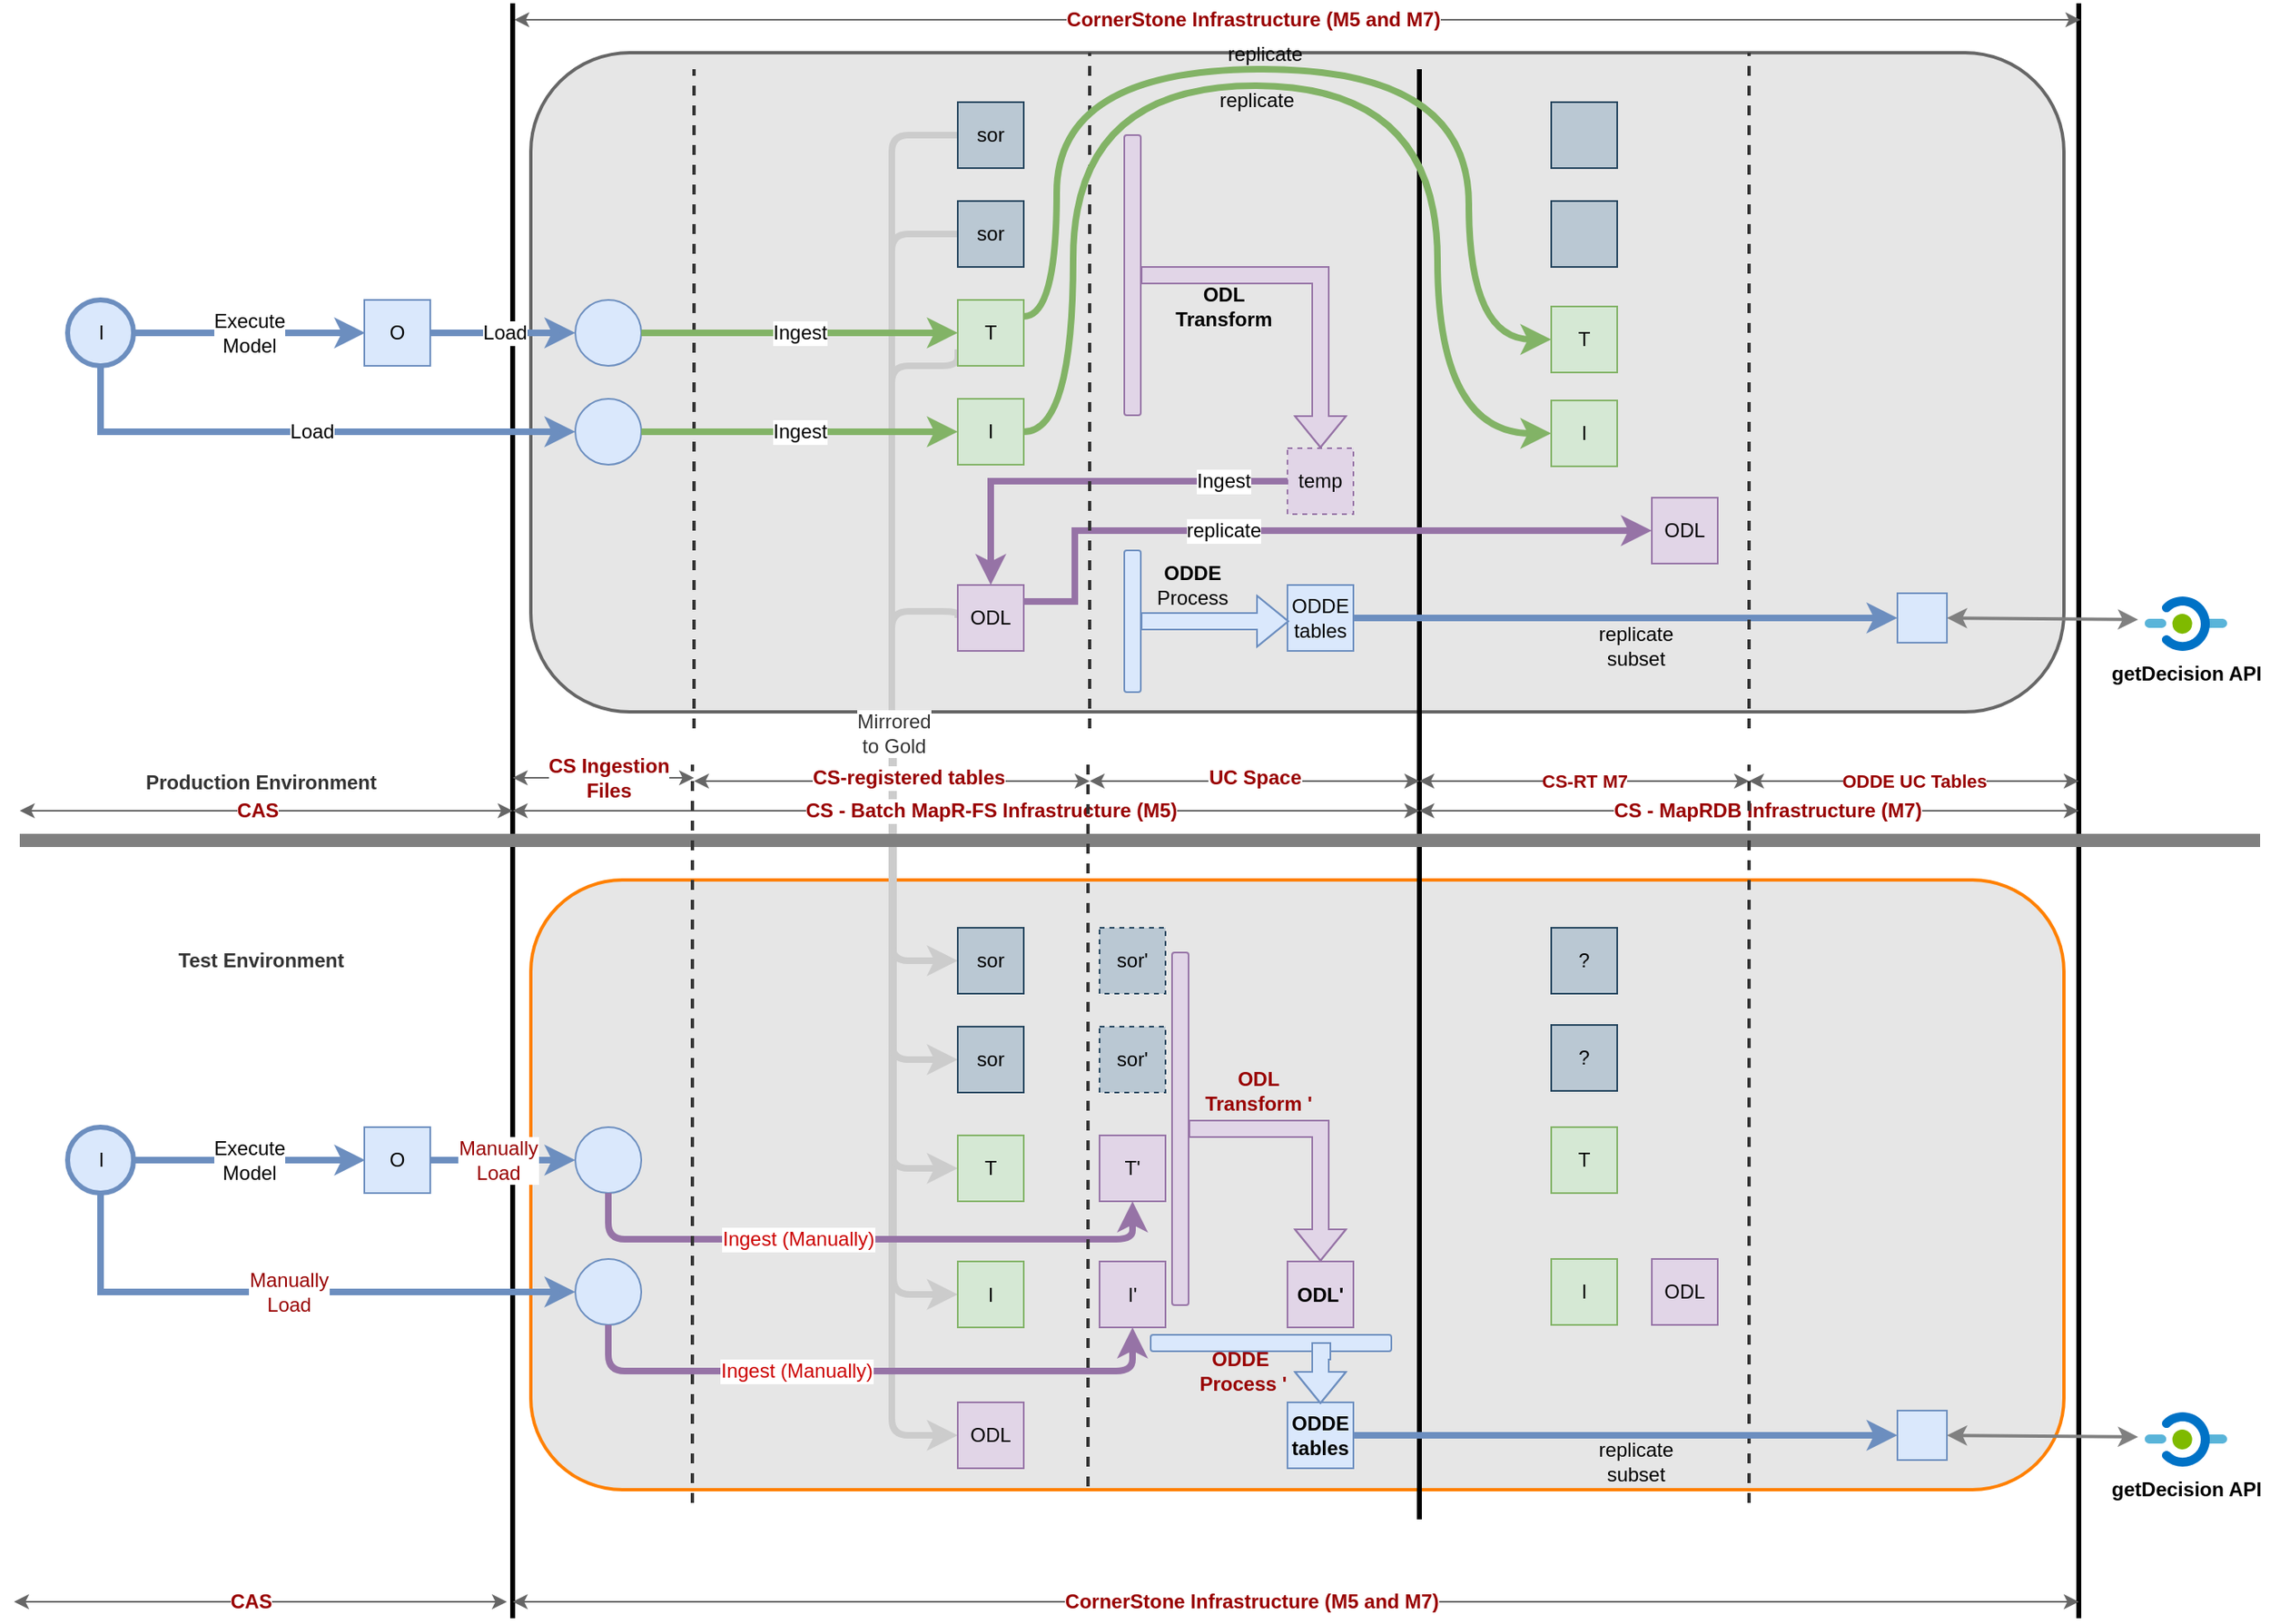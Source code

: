 <mxfile version="11.1.4" type="github"><diagram id="GnErqqCIOYH3qwhbl7jE" name="Page-1"><mxGraphModel dx="2996" dy="1037" grid="1" gridSize="10" guides="1" tooltips="1" connect="1" arrows="1" fold="1" page="1" pageScale="1" pageWidth="850" pageHeight="1100" math="0" shadow="0"><root><mxCell id="0"/><mxCell id="1" parent="0"/><mxCell id="z-_e-fj1xCO9qGCg15mX-2" value="" style="rounded=1;whiteSpace=wrap;html=1;strokeColor=#FF8000;fillColor=#E6E6E6;strokeWidth=2;" parent="1" vertex="1"><mxGeometry x="-370" y="552" width="930" height="370" as="geometry"/></mxCell><mxCell id="rby3mD03zE0lVNyEkPqc-22" value="" style="endArrow=classic;html=1;strokeColor=#CCCCCC;strokeWidth=4;fillColor=#B3B3B3;fontColor=#CC0000;exitX=0;exitY=0.75;exitDx=0;exitDy=0;entryX=0;entryY=0.5;entryDx=0;entryDy=0;edgeStyle=orthogonalEdgeStyle;" edge="1" parent="1" source="rby3mD03zE0lVNyEkPqc-1" target="rby3mD03zE0lVNyEkPqc-21"><mxGeometry width="50" height="50" relative="1" as="geometry"><mxPoint x="-101" y="389" as="sourcePoint"/><mxPoint x="-101" y="890" as="targetPoint"/><Array as="points"><mxPoint x="-150" y="290"/><mxPoint x="-150" y="804"/></Array></mxGeometry></mxCell><mxCell id="z-_e-fj1xCO9qGCg15mX-1" value="" style="rounded=1;whiteSpace=wrap;html=1;strokeColor=#666666;fillColor=#E6E6E6;strokeWidth=2;" parent="1" vertex="1"><mxGeometry x="-370" y="50" width="930" height="400" as="geometry"/></mxCell><mxCell id="EEnHrmOjwKLCJKoic4bD-129" value="" style="endArrow=classic;html=1;strokeColor=#CCCCCC;strokeWidth=4;fillColor=#B3B3B3;fontColor=#CC0000;exitX=0;exitY=0.5;exitDx=0;exitDy=0;entryX=0;entryY=0.5;entryDx=0;entryDy=0;edgeStyle=orthogonalEdgeStyle;" parent="1" source="EEnHrmOjwKLCJKoic4bD-14" target="EEnHrmOjwKLCJKoic4bD-103" edge="1"><mxGeometry width="50" height="50" relative="1" as="geometry"><mxPoint x="-101" y="264" as="sourcePoint"/><mxPoint x="-101" y="714" as="targetPoint"/><Array as="points"><mxPoint x="-111" y="389"/><mxPoint x="-151" y="389"/><mxPoint x="-151" y="889"/></Array></mxGeometry></mxCell><mxCell id="EEnHrmOjwKLCJKoic4bD-128" value="" style="endArrow=classic;html=1;strokeColor=#CCCCCC;strokeWidth=4;fillColor=#B3B3B3;fontColor=#CC0000;exitX=0;exitY=0.75;exitDx=0;exitDy=0;entryX=0;entryY=0.5;entryDx=0;entryDy=0;edgeStyle=orthogonalEdgeStyle;" parent="1" source="EEnHrmOjwKLCJKoic4bD-12" target="EEnHrmOjwKLCJKoic4bD-122" edge="1"><mxGeometry width="50" height="50" relative="1" as="geometry"><mxPoint x="-101" y="180" as="sourcePoint"/><mxPoint x="-101" y="640" as="targetPoint"/><Array as="points"><mxPoint x="-111" y="240"/><mxPoint x="-151" y="240"/><mxPoint x="-151" y="727"/></Array></mxGeometry></mxCell><mxCell id="EEnHrmOjwKLCJKoic4bD-125" value="" style="endArrow=classic;html=1;strokeColor=#CCCCCC;strokeWidth=4;fillColor=#B3B3B3;fontColor=#CC0000;exitX=0;exitY=0.5;exitDx=0;exitDy=0;entryX=0;entryY=0.5;entryDx=0;entryDy=0;edgeStyle=orthogonalEdgeStyle;" parent="1" source="EEnHrmOjwKLCJKoic4bD-47" target="EEnHrmOjwKLCJKoic4bD-115" edge="1"><mxGeometry width="50" height="50" relative="1" as="geometry"><mxPoint x="-221" y="390" as="sourcePoint"/><mxPoint x="-171" y="340" as="targetPoint"/><Array as="points"><mxPoint x="-151" y="160"/><mxPoint x="-151" y="661"/></Array></mxGeometry></mxCell><mxCell id="EEnHrmOjwKLCJKoic4bD-126" value="" style="endArrow=classic;html=1;strokeColor=#CCCCCC;strokeWidth=4;fillColor=#B3B3B3;fontColor=#CC0000;exitX=0;exitY=0.5;exitDx=0;exitDy=0;entryX=0;entryY=0.5;entryDx=0;entryDy=0;edgeStyle=orthogonalEdgeStyle;" parent="1" source="EEnHrmOjwKLCJKoic4bD-52" target="EEnHrmOjwKLCJKoic4bD-116" edge="1"><mxGeometry width="50" height="50" relative="1" as="geometry"><mxPoint x="-101" y="180" as="sourcePoint"/><mxPoint x="-101" y="640" as="targetPoint"/><Array as="points"><mxPoint x="-151" y="100"/><mxPoint x="-151" y="601"/></Array></mxGeometry></mxCell><mxCell id="EEnHrmOjwKLCJKoic4bD-130" value="&lt;span style=&quot;font-weight: normal&quot;&gt;Mirrored &lt;br&gt;to Gold&lt;/span&gt;" style="text;html=1;resizable=0;points=[];align=center;verticalAlign=middle;labelBackgroundColor=#ffffff;fontColor=#333333;fontStyle=1" parent="EEnHrmOjwKLCJKoic4bD-126" vertex="1" connectable="0"><mxGeometry x="0.356" y="2" relative="1" as="geometry"><mxPoint x="-1" y="9" as="offset"/></mxGeometry></mxCell><mxCell id="EEnHrmOjwKLCJKoic4bD-2" value="" style="endArrow=none;html=1;strokeWidth=3;" parent="1" edge="1"><mxGeometry width="50" height="50" relative="1" as="geometry"><mxPoint x="169" y="940" as="sourcePoint"/><mxPoint x="169" y="60" as="targetPoint"/></mxGeometry></mxCell><mxCell id="EEnHrmOjwKLCJKoic4bD-3" value="" style="endArrow=none;html=1;strokeWidth=3;" parent="1" edge="1"><mxGeometry width="50" height="50" relative="1" as="geometry"><mxPoint x="569" y="1000" as="sourcePoint"/><mxPoint x="569" y="20" as="targetPoint"/></mxGeometry></mxCell><mxCell id="EEnHrmOjwKLCJKoic4bD-5" value="" style="endArrow=none;html=1;strokeWidth=3;" parent="1" edge="1"><mxGeometry width="50" height="50" relative="1" as="geometry"><mxPoint x="-381" y="1000" as="sourcePoint"/><mxPoint x="-381" y="20" as="targetPoint"/></mxGeometry></mxCell><mxCell id="EEnHrmOjwKLCJKoic4bD-33" value="" style="edgeStyle=orthogonalEdgeStyle;curved=1;rounded=0;orthogonalLoop=1;jettySize=auto;html=1;strokeColor=#9673a6;strokeWidth=1;shape=flexArrow;exitX=1;exitY=0.5;exitDx=0;exitDy=0;fillColor=#e1d5e7;" parent="1" source="EEnHrmOjwKLCJKoic4bD-70" target="EEnHrmOjwKLCJKoic4bD-13" edge="1"><mxGeometry relative="1" as="geometry"><mxPoint x="-1" y="170" as="sourcePoint"/><mxPoint x="9" y="228" as="targetPoint"/></mxGeometry></mxCell><mxCell id="EEnHrmOjwKLCJKoic4bD-46" value="&lt;b&gt;ODL &lt;br&gt;Transform&lt;/b&gt;" style="text;html=1;resizable=0;points=[];align=center;verticalAlign=middle;labelBackgroundColor=none;" parent="EEnHrmOjwKLCJKoic4bD-33" vertex="1" connectable="0"><mxGeometry x="-0.3" y="-2" relative="1" as="geometry"><mxPoint x="-25" y="17" as="offset"/></mxGeometry></mxCell><mxCell id="EEnHrmOjwKLCJKoic4bD-12" value="T" style="whiteSpace=wrap;html=1;aspect=fixed;strokeColor=#82b366;fillColor=#d5e8d4;verticalAlign=middle;" parent="1" vertex="1"><mxGeometry x="-111" y="200" width="40" height="40" as="geometry"/></mxCell><mxCell id="EEnHrmOjwKLCJKoic4bD-36" value="" style="edgeStyle=orthogonalEdgeStyle;rounded=0;orthogonalLoop=1;jettySize=auto;html=1;strokeColor=#9673a6;strokeWidth=4;fillColor=#e1d5e7;" parent="1" source="EEnHrmOjwKLCJKoic4bD-13" target="EEnHrmOjwKLCJKoic4bD-14" edge="1"><mxGeometry relative="1" as="geometry"><mxPoint x="-31" y="308" as="targetPoint"/></mxGeometry></mxCell><mxCell id="EEnHrmOjwKLCJKoic4bD-48" value="Ingest" style="text;html=1;resizable=0;points=[];align=center;verticalAlign=middle;labelBackgroundColor=#ffffff;" parent="EEnHrmOjwKLCJKoic4bD-36" vertex="1" connectable="0"><mxGeometry x="-0.392" y="13" relative="1" as="geometry"><mxPoint x="35" y="-13" as="offset"/></mxGeometry></mxCell><mxCell id="EEnHrmOjwKLCJKoic4bD-13" value="temp" style="whiteSpace=wrap;html=1;aspect=fixed;strokeColor=#9673a6;fillColor=#e1d5e7;dashed=1;" parent="1" vertex="1"><mxGeometry x="89" y="290" width="40" height="40" as="geometry"/></mxCell><mxCell id="EEnHrmOjwKLCJKoic4bD-40" value="" style="rounded=0;orthogonalLoop=1;jettySize=auto;html=1;strokeColor=#6c8ebf;strokeWidth=4;edgeStyle=orthogonalEdgeStyle;exitX=1;exitY=0.5;exitDx=0;exitDy=0;fillColor=#dae8fc;" parent="1" source="rby3mD03zE0lVNyEkPqc-29" target="EEnHrmOjwKLCJKoic4bD-39" edge="1"><mxGeometry relative="1" as="geometry"/></mxCell><mxCell id="EEnHrmOjwKLCJKoic4bD-44" value="replicate &lt;br&gt;subset" style="text;html=1;resizable=0;points=[];align=center;verticalAlign=middle;labelBackgroundColor=none;" parent="EEnHrmOjwKLCJKoic4bD-40" vertex="1" connectable="0"><mxGeometry x="-0.3" y="-1" relative="1" as="geometry"><mxPoint x="55" y="16" as="offset"/></mxGeometry></mxCell><mxCell id="rby3mD03zE0lVNyEkPqc-36" value="" style="edgeStyle=orthogonalEdgeStyle;rounded=0;orthogonalLoop=1;jettySize=auto;html=1;strokeWidth=4;strokeColor=#9673a6;exitX=1;exitY=0.25;exitDx=0;exitDy=0;entryX=0;entryY=0.5;entryDx=0;entryDy=0;fillColor=#e1d5e7;" edge="1" parent="1" source="EEnHrmOjwKLCJKoic4bD-14" target="rby3mD03zE0lVNyEkPqc-32"><mxGeometry relative="1" as="geometry"><mxPoint x="249" y="340" as="targetPoint"/><Array as="points"><mxPoint x="-40" y="383"/><mxPoint x="-40" y="340"/></Array></mxGeometry></mxCell><mxCell id="rby3mD03zE0lVNyEkPqc-49" value="replicate" style="text;html=1;resizable=0;points=[];align=center;verticalAlign=middle;labelBackgroundColor=#ffffff;" vertex="1" connectable="0" parent="rby3mD03zE0lVNyEkPqc-36"><mxGeometry x="0.099" relative="1" as="geometry"><mxPoint x="-69" as="offset"/></mxGeometry></mxCell><mxCell id="EEnHrmOjwKLCJKoic4bD-14" value="ODL" style="whiteSpace=wrap;html=1;aspect=fixed;fillColor=#e1d5e7;strokeColor=#9673a6;" parent="1" vertex="1"><mxGeometry x="-111" y="373" width="40" height="40" as="geometry"/></mxCell><mxCell id="EEnHrmOjwKLCJKoic4bD-93" value="" style="rounded=0;orthogonalLoop=1;jettySize=auto;html=1;strokeColor=#808080;strokeWidth=2;fontColor=#CC0000;entryX=-0.075;entryY=0.379;entryDx=0;entryDy=0;entryPerimeter=0;startArrow=classic;startFill=1;" parent="1" edge="1"><mxGeometry relative="1" as="geometry"><mxPoint x="489" y="393" as="sourcePoint"/><mxPoint x="605" y="394" as="targetPoint"/></mxGeometry></mxCell><mxCell id="EEnHrmOjwKLCJKoic4bD-39" value="" style="whiteSpace=wrap;html=1;aspect=fixed;fillColor=#dae8fc;strokeColor=#6c8ebf;" parent="1" vertex="1"><mxGeometry x="459" y="378" width="30" height="30" as="geometry"/></mxCell><mxCell id="EEnHrmOjwKLCJKoic4bD-27" value="" style="rounded=0;orthogonalLoop=1;jettySize=auto;html=1;entryX=0;entryY=0.5;entryDx=0;entryDy=0;exitX=1;exitY=0.5;exitDx=0;exitDy=0;strokeColor=#6c8ebf;strokeWidth=4;verticalAlign=middle;fillColor=#dae8fc;" parent="1" source="EEnHrmOjwKLCJKoic4bD-15" edge="1"><mxGeometry relative="1" as="geometry"><mxPoint x="-470.5" y="220" as="targetPoint"/></mxGeometry></mxCell><mxCell id="EEnHrmOjwKLCJKoic4bD-51" value="Execute&lt;br&gt;Model" style="text;html=1;resizable=0;points=[];align=center;verticalAlign=middle;labelBackgroundColor=#ffffff;" parent="EEnHrmOjwKLCJKoic4bD-27" vertex="1" connectable="0"><mxGeometry x="-0.003" relative="1" as="geometry"><mxPoint y="0.002" as="offset"/></mxGeometry></mxCell><mxCell id="EEnHrmOjwKLCJKoic4bD-15" value="I" style="shape=ellipse;fillColor=#dae8fc;strokeColor=#6c8ebf;html=1;verticalAlign=middle;strokeWidth=3;" parent="1" vertex="1"><mxGeometry x="-651" y="200" width="40" height="40" as="geometry"/></mxCell><mxCell id="EEnHrmOjwKLCJKoic4bD-16" value="" style="shape=ellipse;fillColor=#dae8fc;strokeColor=#6c8ebf;html=1;verticalAlign=middle;" parent="1" vertex="1"><mxGeometry x="-343" y="200" width="40" height="40" as="geometry"/></mxCell><mxCell id="EEnHrmOjwKLCJKoic4bD-23" value="" style="endArrow=none;html=1;strokeWidth=8;strokeColor=#808080;fontStyle=1" parent="1" edge="1"><mxGeometry width="50" height="50" relative="1" as="geometry"><mxPoint x="679" y="528" as="sourcePoint"/><mxPoint x="-680" y="528" as="targetPoint"/></mxGeometry></mxCell><mxCell id="EEnHrmOjwKLCJKoic4bD-30" value="" style="rounded=0;orthogonalLoop=1;jettySize=auto;html=1;entryX=0;entryY=0.5;entryDx=0;entryDy=0;exitX=1;exitY=0.5;exitDx=0;exitDy=0;strokeColor=#6c8ebf;strokeWidth=4;verticalAlign=middle;fillColor=#dae8fc;" parent="1" target="EEnHrmOjwKLCJKoic4bD-16" edge="1"><mxGeometry relative="1" as="geometry"><mxPoint x="-430.5" y="220" as="sourcePoint"/><mxPoint x="-401" y="204" as="targetPoint"/></mxGeometry></mxCell><mxCell id="EEnHrmOjwKLCJKoic4bD-50" value="Load" style="text;html=1;resizable=0;points=[];align=center;verticalAlign=middle;labelBackgroundColor=#ffffff;fillColor=#0000CC;" parent="EEnHrmOjwKLCJKoic4bD-30" vertex="1" connectable="0"><mxGeometry x="0.029" y="-1" relative="1" as="geometry"><mxPoint x="-1" y="-1" as="offset"/></mxGeometry></mxCell><mxCell id="EEnHrmOjwKLCJKoic4bD-47" value="sor" style="whiteSpace=wrap;html=1;aspect=fixed;strokeColor=#23445d;fillColor=#bac8d3;" parent="1" vertex="1"><mxGeometry x="-111" y="140" width="40" height="40" as="geometry"/></mxCell><mxCell id="EEnHrmOjwKLCJKoic4bD-52" value="sor" style="whiteSpace=wrap;html=1;aspect=fixed;strokeColor=#23445d;fillColor=#bac8d3;" parent="1" vertex="1"><mxGeometry x="-111" y="80" width="40" height="40" as="geometry"/></mxCell><mxCell id="EEnHrmOjwKLCJKoic4bD-55" value="" style="endArrow=none;dashed=1;html=1;strokeColor=#333333;strokeWidth=2;" parent="1" edge="1"><mxGeometry width="50" height="50" relative="1" as="geometry"><mxPoint x="-31" y="460" as="sourcePoint"/><mxPoint x="-31" y="50" as="targetPoint"/></mxGeometry></mxCell><mxCell id="EEnHrmOjwKLCJKoic4bD-56" value="" style="endArrow=none;dashed=1;html=1;strokeColor=#333333;strokeWidth=2;" parent="1" edge="1"><mxGeometry width="50" height="50" relative="1" as="geometry"><mxPoint x="369" y="460" as="sourcePoint"/><mxPoint x="369" y="50" as="targetPoint"/></mxGeometry></mxCell><mxCell id="EEnHrmOjwKLCJKoic4bD-57" value="" style="endArrow=none;dashed=1;html=1;strokeColor=#333333;strokeWidth=2;" parent="1" edge="1"><mxGeometry width="50" height="50" relative="1" as="geometry"><mxPoint x="-271" y="460" as="sourcePoint"/><mxPoint x="-271" y="60" as="targetPoint"/><Array as="points"/></mxGeometry></mxCell><mxCell id="EEnHrmOjwKLCJKoic4bD-58" value="" style="endArrow=classic;startArrow=classic;html=1;strokeColor=#666666;strokeWidth=1;fontColor=#990000;fontStyle=1;fillColor=#f5f5f5;" parent="1" edge="1"><mxGeometry width="50" height="50" relative="1" as="geometry"><mxPoint x="-680" y="510" as="sourcePoint"/><mxPoint x="-381" y="510" as="targetPoint"/></mxGeometry></mxCell><mxCell id="EEnHrmOjwKLCJKoic4bD-59" value="&lt;font&gt;CAS&lt;/font&gt;" style="text;html=1;resizable=0;points=[];align=center;verticalAlign=middle;labelBackgroundColor=#ffffff;fontColor=#990000;fontStyle=1" parent="EEnHrmOjwKLCJKoic4bD-58" vertex="1" connectable="0"><mxGeometry x="-0.208" y="1" relative="1" as="geometry"><mxPoint x="25" y="1" as="offset"/></mxGeometry></mxCell><mxCell id="EEnHrmOjwKLCJKoic4bD-61" value="" style="endArrow=classic;startArrow=classic;html=1;strokeColor=#666666;strokeWidth=1;fontColor=#990000;fontStyle=1;fillColor=#f5f5f5;" parent="1" edge="1"><mxGeometry width="50" height="50" relative="1" as="geometry"><mxPoint x="-381" y="510" as="sourcePoint"/><mxPoint x="169" y="510" as="targetPoint"/></mxGeometry></mxCell><mxCell id="EEnHrmOjwKLCJKoic4bD-62" value="&lt;font&gt;CS - Batch MapR-FS Infrastructure (M5)&lt;/font&gt;" style="text;html=1;resizable=0;points=[];align=center;verticalAlign=middle;labelBackgroundColor=#ffffff;fontColor=#990000;fontStyle=1" parent="EEnHrmOjwKLCJKoic4bD-61" vertex="1" connectable="0"><mxGeometry x="-0.208" y="1" relative="1" as="geometry"><mxPoint x="72" y="1" as="offset"/></mxGeometry></mxCell><mxCell id="EEnHrmOjwKLCJKoic4bD-67" value="" style="endArrow=classic;startArrow=classic;html=1;strokeColor=#666666;strokeWidth=1;fontColor=#990000;fontStyle=1;fillColor=#f5f5f5;" parent="1" edge="1"><mxGeometry width="50" height="50" relative="1" as="geometry"><mxPoint x="169" y="510" as="sourcePoint"/><mxPoint x="569" y="510" as="targetPoint"/></mxGeometry></mxCell><mxCell id="EEnHrmOjwKLCJKoic4bD-68" value="&lt;font&gt;CS - MapRDB Infrastructure (M7)&lt;/font&gt;" style="text;html=1;resizable=0;points=[];align=center;verticalAlign=middle;labelBackgroundColor=#ffffff;fontColor=#990000;fontStyle=1" parent="EEnHrmOjwKLCJKoic4bD-67" vertex="1" connectable="0"><mxGeometry x="-0.208" y="1" relative="1" as="geometry"><mxPoint x="52" y="1" as="offset"/></mxGeometry></mxCell><mxCell id="EEnHrmOjwKLCJKoic4bD-73" value="" style="endArrow=classic;startArrow=classic;html=1;strokeColor=#666666;strokeWidth=1;fontColor=#990000;fontStyle=1;fillColor=#f5f5f5;" parent="1" edge="1"><mxGeometry width="50" height="50" relative="1" as="geometry"><mxPoint x="-271" y="492" as="sourcePoint"/><mxPoint x="-31" y="492" as="targetPoint"/></mxGeometry></mxCell><mxCell id="EEnHrmOjwKLCJKoic4bD-74" value="CS-registered tables" style="text;html=1;resizable=0;points=[];align=center;verticalAlign=middle;labelBackgroundColor=#ffffff;fontColor=#990000;fontStyle=1" parent="EEnHrmOjwKLCJKoic4bD-73" vertex="1" connectable="0"><mxGeometry x="-0.208" y="1" relative="1" as="geometry"><mxPoint x="35" y="-1" as="offset"/></mxGeometry></mxCell><mxCell id="EEnHrmOjwKLCJKoic4bD-75" value="" style="endArrow=classic;startArrow=classic;html=1;strokeColor=#666666;strokeWidth=1;fontColor=#990000;fontStyle=1;fillColor=#f5f5f5;" parent="1" edge="1"><mxGeometry width="50" height="50" relative="1" as="geometry"><mxPoint x="-31" y="492" as="sourcePoint"/><mxPoint x="169" y="492" as="targetPoint"/></mxGeometry></mxCell><mxCell id="EEnHrmOjwKLCJKoic4bD-76" value="UC Space" style="text;html=1;resizable=0;points=[];align=center;verticalAlign=middle;labelBackgroundColor=#ffffff;fontColor=#990000;fontStyle=1" parent="EEnHrmOjwKLCJKoic4bD-75" vertex="1" connectable="0"><mxGeometry x="-0.208" y="1" relative="1" as="geometry"><mxPoint x="21" y="-1" as="offset"/></mxGeometry></mxCell><mxCell id="EEnHrmOjwKLCJKoic4bD-77" value="CS-RT M7" style="endArrow=classic;startArrow=classic;html=1;strokeColor=#666666;strokeWidth=1;fontColor=#990000;fontStyle=1;fillColor=#f5f5f5;" parent="1" edge="1"><mxGeometry width="50" height="50" relative="1" as="geometry"><mxPoint x="169" y="492" as="sourcePoint"/><mxPoint x="369" y="492" as="targetPoint"/></mxGeometry></mxCell><mxCell id="EEnHrmOjwKLCJKoic4bD-79" value="" style="whiteSpace=wrap;html=1;aspect=fixed;strokeColor=#23445d;fillColor=#bac8d3;" parent="1" vertex="1"><mxGeometry x="249" y="80" width="40" height="40" as="geometry"/></mxCell><mxCell id="EEnHrmOjwKLCJKoic4bD-81" value="T" style="whiteSpace=wrap;html=1;aspect=fixed;strokeColor=#82b366;fillColor=#d5e8d4;" parent="1" vertex="1"><mxGeometry x="249" y="204" width="40" height="40" as="geometry"/></mxCell><mxCell id="EEnHrmOjwKLCJKoic4bD-82" value="" style="edgeStyle=orthogonalEdgeStyle;curved=1;rounded=0;orthogonalLoop=1;jettySize=auto;html=1;strokeColor=#82b366;strokeWidth=4;entryX=0;entryY=0.5;entryDx=0;entryDy=0;exitX=1;exitY=0.25;exitDx=0;exitDy=0;fillColor=#d5e8d4;" parent="1" source="EEnHrmOjwKLCJKoic4bD-12" target="EEnHrmOjwKLCJKoic4bD-81" edge="1"><mxGeometry relative="1" as="geometry"><mxPoint x="-81" y="218" as="sourcePoint"/><mxPoint x="259" y="367" as="targetPoint"/><Array as="points"><mxPoint x="-51" y="210"/><mxPoint x="-51" y="60"/><mxPoint x="199" y="60"/><mxPoint x="199" y="224"/></Array></mxGeometry></mxCell><mxCell id="EEnHrmOjwKLCJKoic4bD-83" value="replicate" style="text;html=1;resizable=0;points=[];align=center;verticalAlign=middle;labelBackgroundColor=none;" parent="EEnHrmOjwKLCJKoic4bD-82" vertex="1" connectable="0"><mxGeometry x="0.011" y="3" relative="1" as="geometry"><mxPoint x="-25" y="-6" as="offset"/></mxGeometry></mxCell><mxCell id="EEnHrmOjwKLCJKoic4bD-84" value="ODDE UC Tables" style="endArrow=classic;startArrow=classic;html=1;strokeColor=#666666;strokeWidth=1;fontColor=#990000;fontStyle=1;fillColor=#f5f5f5;" parent="1" edge="1"><mxGeometry width="50" height="50" relative="1" as="geometry"><mxPoint x="369" y="492" as="sourcePoint"/><mxPoint x="569" y="492" as="targetPoint"/></mxGeometry></mxCell><mxCell id="EEnHrmOjwKLCJKoic4bD-89" value="&lt;b&gt;getDecision API&lt;/b&gt;" style="aspect=fixed;html=1;perimeter=none;align=center;shadow=0;dashed=0;image;fontSize=12;image=img/lib/mscae/HybridConnectionEndpoint.svg;strokeColor=#CC0000;strokeWidth=1;fillColor=#808080;gradientColor=none;" parent="1" vertex="1"><mxGeometry x="609" y="380" width="50" height="33" as="geometry"/></mxCell><mxCell id="EEnHrmOjwKLCJKoic4bD-94" value="" style="rounded=1;whiteSpace=wrap;html=1;strokeColor=#9673a6;fillColor=#e1d5e7;strokeWidth=1;" parent="1" vertex="1"><mxGeometry x="19" y="596" width="10" height="214" as="geometry"/></mxCell><mxCell id="EEnHrmOjwKLCJKoic4bD-95" value="" style="edgeStyle=orthogonalEdgeStyle;curved=1;rounded=0;orthogonalLoop=1;jettySize=auto;html=1;strokeColor=#9673a6;strokeWidth=1;shape=flexArrow;exitX=1;exitY=0.5;exitDx=0;exitDy=0;fillColor=#e1d5e7;" parent="1" source="EEnHrmOjwKLCJKoic4bD-94" target="EEnHrmOjwKLCJKoic4bD-100" edge="1"><mxGeometry relative="1" as="geometry"><mxPoint x="-1" y="671" as="sourcePoint"/><mxPoint x="9" y="729" as="targetPoint"/><Array as="points"><mxPoint x="109" y="703"/></Array></mxGeometry></mxCell><mxCell id="EEnHrmOjwKLCJKoic4bD-96" value="&lt;b&gt;ODL &lt;br&gt;Transform '&lt;/b&gt;" style="text;html=1;resizable=0;points=[];align=center;verticalAlign=middle;labelBackgroundColor=none;fontColor=#990000;" parent="EEnHrmOjwKLCJKoic4bD-95" vertex="1" connectable="0"><mxGeometry x="-0.3" y="-2" relative="1" as="geometry"><mxPoint x="-14" y="-25" as="offset"/></mxGeometry></mxCell><mxCell id="EEnHrmOjwKLCJKoic4bD-97" value="T'" style="whiteSpace=wrap;html=1;aspect=fixed;strokeColor=#9673a6;fillColor=#e1d5e7;verticalAlign=middle;" parent="1" vertex="1"><mxGeometry x="-25" y="707" width="40" height="40" as="geometry"/></mxCell><mxCell id="EEnHrmOjwKLCJKoic4bD-100" value="&lt;b&gt;ODL'&lt;/b&gt;" style="whiteSpace=wrap;html=1;aspect=fixed;strokeColor=#9673a6;fillColor=#e1d5e7;" parent="1" vertex="1"><mxGeometry x="89" y="783.5" width="40" height="40" as="geometry"/></mxCell><mxCell id="EEnHrmOjwKLCJKoic4bD-103" value="ODL" style="whiteSpace=wrap;html=1;aspect=fixed;fillColor=#e1d5e7;strokeColor=#9673a6;" parent="1" vertex="1"><mxGeometry x="-111" y="869" width="40" height="40" as="geometry"/></mxCell><mxCell id="EEnHrmOjwKLCJKoic4bD-104" value="" style="rounded=0;orthogonalLoop=1;jettySize=auto;html=1;strokeColor=#808080;strokeWidth=2;fontColor=#CC0000;entryX=-0.075;entryY=0.379;entryDx=0;entryDy=0;entryPerimeter=0;startArrow=classic;startFill=1;" parent="1" edge="1"><mxGeometry relative="1" as="geometry"><mxPoint x="489" y="889" as="sourcePoint"/><mxPoint x="605" y="890" as="targetPoint"/></mxGeometry></mxCell><mxCell id="EEnHrmOjwKLCJKoic4bD-105" value="" style="whiteSpace=wrap;html=1;aspect=fixed;fillColor=#dae8fc;strokeColor=#6c8ebf;" parent="1" vertex="1"><mxGeometry x="459" y="874" width="30" height="30" as="geometry"/></mxCell><mxCell id="EEnHrmOjwKLCJKoic4bD-106" value="" style="rounded=0;orthogonalLoop=1;jettySize=auto;html=1;entryX=0;entryY=0.5;entryDx=0;entryDy=0;exitX=1;exitY=0.5;exitDx=0;exitDy=0;strokeColor=#6c8ebf;strokeWidth=4;verticalAlign=middle;fillColor=#dae8fc;" parent="1" source="EEnHrmOjwKLCJKoic4bD-108" edge="1"><mxGeometry relative="1" as="geometry"><mxPoint x="-470.5" y="722" as="targetPoint"/></mxGeometry></mxCell><mxCell id="EEnHrmOjwKLCJKoic4bD-107" value="Execute&lt;br&gt;Model" style="text;html=1;resizable=0;points=[];align=center;verticalAlign=middle;labelBackgroundColor=#ffffff;" parent="EEnHrmOjwKLCJKoic4bD-106" vertex="1" connectable="0"><mxGeometry x="-0.003" relative="1" as="geometry"><mxPoint y="0.002" as="offset"/></mxGeometry></mxCell><mxCell id="EEnHrmOjwKLCJKoic4bD-108" value="I" style="shape=ellipse;fillColor=#dae8fc;strokeColor=#6c8ebf;html=1;verticalAlign=middle;strokeWidth=3;" parent="1" vertex="1"><mxGeometry x="-651" y="702" width="40" height="40" as="geometry"/></mxCell><mxCell id="EEnHrmOjwKLCJKoic4bD-109" value="" style="shape=ellipse;fillColor=#dae8fc;strokeColor=#6c8ebf;html=1;verticalAlign=middle;" parent="1" vertex="1"><mxGeometry x="-343" y="702" width="40" height="40" as="geometry"/></mxCell><mxCell id="EEnHrmOjwKLCJKoic4bD-111" value="" style="rounded=0;orthogonalLoop=1;jettySize=auto;html=1;entryX=0;entryY=0.5;entryDx=0;entryDy=0;exitX=1;exitY=0.5;exitDx=0;exitDy=0;strokeColor=#6c8ebf;strokeWidth=4;verticalAlign=middle;fillColor=#dae8fc;" parent="1" target="EEnHrmOjwKLCJKoic4bD-109" edge="1"><mxGeometry relative="1" as="geometry"><mxPoint x="-430.5" y="722" as="sourcePoint"/><mxPoint x="-401" y="706" as="targetPoint"/></mxGeometry></mxCell><mxCell id="EEnHrmOjwKLCJKoic4bD-112" value="Manually&lt;br&gt;Load" style="text;html=1;resizable=0;points=[];align=center;verticalAlign=middle;labelBackgroundColor=#ffffff;fillColor=#0000CC;fontColor=#990000;" parent="EEnHrmOjwKLCJKoic4bD-111" vertex="1" connectable="0"><mxGeometry x="0.029" y="-1" relative="1" as="geometry"><mxPoint x="-4.5" y="-1" as="offset"/></mxGeometry></mxCell><mxCell id="EEnHrmOjwKLCJKoic4bD-115" value="sor" style="whiteSpace=wrap;html=1;aspect=fixed;strokeColor=#23445d;fillColor=#bac8d3;" parent="1" vertex="1"><mxGeometry x="-111" y="641" width="40" height="40" as="geometry"/></mxCell><mxCell id="EEnHrmOjwKLCJKoic4bD-116" value="sor" style="whiteSpace=wrap;html=1;aspect=fixed;strokeColor=#23445d;fillColor=#bac8d3;" parent="1" vertex="1"><mxGeometry x="-111" y="581" width="40" height="40" as="geometry"/></mxCell><mxCell id="EEnHrmOjwKLCJKoic4bD-117" value="?" style="whiteSpace=wrap;html=1;aspect=fixed;strokeColor=#23445d;fillColor=#bac8d3;" parent="1" vertex="1"><mxGeometry x="249" y="581" width="40" height="40" as="geometry"/></mxCell><mxCell id="EEnHrmOjwKLCJKoic4bD-121" value="&lt;b&gt;getDecision API&lt;/b&gt;" style="aspect=fixed;html=1;perimeter=none;align=center;shadow=0;dashed=0;image;fontSize=12;image=img/lib/mscae/HybridConnectionEndpoint.svg;strokeColor=#CC0000;strokeWidth=1;fillColor=#808080;gradientColor=none;" parent="1" vertex="1"><mxGeometry x="609" y="875" width="50" height="33" as="geometry"/></mxCell><mxCell id="EEnHrmOjwKLCJKoic4bD-122" value="T" style="whiteSpace=wrap;html=1;aspect=fixed;strokeColor=#82b366;fillColor=#d5e8d4;verticalAlign=middle;" parent="1" vertex="1"><mxGeometry x="-111" y="707" width="40" height="40" as="geometry"/></mxCell><mxCell id="EEnHrmOjwKLCJKoic4bD-123" value="" style="endArrow=classic;html=1;strokeColor=#9673a6;strokeWidth=4;fillColor=#e1d5e7;fontColor=#CC0000;exitX=0.5;exitY=1;exitDx=0;exitDy=0;entryX=0.5;entryY=1;entryDx=0;entryDy=0;edgeStyle=orthogonalEdgeStyle;" parent="1" source="EEnHrmOjwKLCJKoic4bD-109" target="EEnHrmOjwKLCJKoic4bD-97" edge="1"><mxGeometry width="50" height="50" relative="1" as="geometry"><mxPoint x="-241" y="831" as="sourcePoint"/><mxPoint x="-191" y="781" as="targetPoint"/><Array as="points"><mxPoint x="-323" y="770"/><mxPoint x="-5" y="770"/></Array></mxGeometry></mxCell><mxCell id="EEnHrmOjwKLCJKoic4bD-124" value="Ingest (Manually)" style="text;html=1;resizable=0;points=[];align=center;verticalAlign=middle;labelBackgroundColor=#ffffff;fontColor=#CC0000;" parent="EEnHrmOjwKLCJKoic4bD-123" vertex="1" connectable="0"><mxGeometry x="-0.176" y="1" relative="1" as="geometry"><mxPoint x="-9" y="1" as="offset"/></mxGeometry></mxCell><mxCell id="EEnHrmOjwKLCJKoic4bD-31" value="" style="rounded=0;orthogonalLoop=1;jettySize=auto;html=1;exitX=1;exitY=0.5;exitDx=0;exitDy=0;strokeColor=#82b366;strokeWidth=4;edgeStyle=orthogonalEdgeStyle;curved=1;verticalAlign=middle;fillColor=#d5e8d4;" parent="1" source="EEnHrmOjwKLCJKoic4bD-16" target="EEnHrmOjwKLCJKoic4bD-12" edge="1"><mxGeometry relative="1" as="geometry"><mxPoint x="-420" y="204" as="sourcePoint"/><mxPoint x="-240" y="204" as="targetPoint"/></mxGeometry></mxCell><mxCell id="EEnHrmOjwKLCJKoic4bD-49" value="Ingest" style="text;html=1;resizable=0;points=[];align=center;verticalAlign=middle;labelBackgroundColor=#ffffff;" parent="EEnHrmOjwKLCJKoic4bD-31" vertex="1" connectable="0"><mxGeometry x="-0.074" y="1" relative="1" as="geometry"><mxPoint x="7" y="1" as="offset"/></mxGeometry></mxCell><mxCell id="EEnHrmOjwKLCJKoic4bD-135" value="" style="shape=image;html=1;verticalAlign=top;verticalLabelPosition=bottom;labelBackgroundColor=#ffffff;imageAspect=0;aspect=fixed;image=https://cdn0.iconfinder.com/data/icons/IS_credit-cards-full_final/128/american_express_gold.png;strokeColor=#97D077;strokeWidth=1;fillColor=#CCFFCC;gradientColor=none;fontColor=#CC0000;" parent="1" vertex="1"><mxGeometry x="452" y="518.5" width="68" height="68" as="geometry"/></mxCell><mxCell id="EEnHrmOjwKLCJKoic4bD-136" value="" style="endArrow=none;dashed=1;html=1;strokeColor=#333333;strokeWidth=2;" parent="1" edge="1"><mxGeometry width="50" height="50" relative="1" as="geometry"><mxPoint x="369" y="930" as="sourcePoint"/><mxPoint x="369" y="482" as="targetPoint"/></mxGeometry></mxCell><mxCell id="EEnHrmOjwKLCJKoic4bD-138" value="" style="endArrow=none;dashed=1;html=1;strokeColor=#333333;strokeWidth=2;" parent="1" edge="1"><mxGeometry width="50" height="50" relative="1" as="geometry"><mxPoint x="-32" y="920" as="sourcePoint"/><mxPoint x="-32" y="482" as="targetPoint"/></mxGeometry></mxCell><mxCell id="EEnHrmOjwKLCJKoic4bD-140" value="" style="endArrow=classic;startArrow=classic;html=1;strokeColor=#666666;strokeWidth=1;fontColor=#990000;fontStyle=1;fillColor=#f5f5f5;" parent="1" edge="1"><mxGeometry width="50" height="50" relative="1" as="geometry"><mxPoint x="-381" y="490" as="sourcePoint"/><mxPoint x="-271" y="490" as="targetPoint"/></mxGeometry></mxCell><mxCell id="EEnHrmOjwKLCJKoic4bD-141" value="CS Ingestion&lt;br&gt;Files" style="text;html=1;resizable=0;points=[];align=center;verticalAlign=middle;labelBackgroundColor=#ffffff;fontColor=#990000;fillColor=#0000CC;fontStyle=1" parent="EEnHrmOjwKLCJKoic4bD-140" vertex="1" connectable="0"><mxGeometry x="-0.208" y="1" relative="1" as="geometry"><mxPoint x="14" y="1" as="offset"/></mxGeometry></mxCell><mxCell id="EEnHrmOjwKLCJKoic4bD-144" value="O" style="whiteSpace=wrap;html=1;aspect=fixed;strokeColor=#6c8ebf;fillColor=#dae8fc;verticalAlign=middle;" parent="1" vertex="1"><mxGeometry x="-471" y="200" width="40" height="40" as="geometry"/></mxCell><mxCell id="EEnHrmOjwKLCJKoic4bD-145" value="O" style="whiteSpace=wrap;html=1;aspect=fixed;strokeColor=#6c8ebf;fillColor=#dae8fc;verticalAlign=middle;" parent="1" vertex="1"><mxGeometry x="-471" y="702" width="40" height="40" as="geometry"/></mxCell><mxCell id="EEnHrmOjwKLCJKoic4bD-147" value="" style="endArrow=none;dashed=1;html=1;strokeColor=#333333;strokeWidth=2;" parent="1" edge="1"><mxGeometry width="50" height="50" relative="1" as="geometry"><mxPoint x="-272" y="930" as="sourcePoint"/><mxPoint x="-271.962" y="482" as="targetPoint"/><Array as="points"/></mxGeometry></mxCell><mxCell id="EEnHrmOjwKLCJKoic4bD-151" value="&lt;b&gt;Test Environment&lt;/b&gt;" style="shape=image;html=1;verticalAlign=top;verticalLabelPosition=bottom;labelBackgroundColor=#ffffff;imageAspect=0;aspect=fixed;image=https://cdn4.iconfinder.com/data/icons/modern-education-and-knowledge-power-1/512/490_tube_test_lab_medical-128.png;strokeColor=#00CC00;strokeWidth=3;fillColor=#CCCCCC;gradientColor=none;fontColor=#333333;" parent="1" vertex="1"><mxGeometry x="-556.5" y="541.5" width="45" height="45" as="geometry"/></mxCell><mxCell id="EEnHrmOjwKLCJKoic4bD-152" value="Production Environment" style="shape=image;html=1;verticalAlign=top;verticalLabelPosition=bottom;labelBackgroundColor=#ffffff;imageAspect=0;aspect=fixed;image=https://cdn4.iconfinder.com/data/icons/city-elements-colored-lineal-style/512/buildingfactoryproductionurban-128.png;strokeColor=#00CC00;strokeWidth=3;fillColor=#CCCCCC;gradientColor=none;fontColor=#333333;fontStyle=1" parent="1" vertex="1"><mxGeometry x="-553" y="441" width="38" height="38" as="geometry"/></mxCell><mxCell id="EEnHrmOjwKLCJKoic4bD-153" value="" style="shape=image;html=1;verticalAlign=top;verticalLabelPosition=bottom;labelBackgroundColor=#ffffff;imageAspect=0;aspect=fixed;image=https://cdn4.iconfinder.com/data/icons/modern-education-and-knowledge-power-1/512/490_tube_test_lab_medical-128.png;strokeColor=#00CC00;strokeWidth=3;fillColor=#CCCCCC;gradientColor=none;fontColor=#333333;fontStyle=1" parent="1" vertex="1"><mxGeometry x="609" y="536" width="45" height="45" as="geometry"/></mxCell><mxCell id="EEnHrmOjwKLCJKoic4bD-154" value="" style="shape=image;html=1;verticalAlign=top;verticalLabelPosition=bottom;labelBackgroundColor=#ffffff;imageAspect=0;aspect=fixed;image=https://cdn4.iconfinder.com/data/icons/city-elements-colored-lineal-style/512/buildingfactoryproductionurban-128.png;strokeColor=#00CC00;strokeWidth=3;fillColor=#CCCCCC;gradientColor=none;fontColor=#333333;fontStyle=1" parent="1" vertex="1"><mxGeometry x="612.5" y="479" width="38" height="38" as="geometry"/></mxCell><mxCell id="EEnHrmOjwKLCJKoic4bD-155" value="" style="endArrow=classic;startArrow=classic;html=1;strokeColor=#666666;strokeWidth=1;fontColor=#FF8000;fillColor=#f5f5f5;" parent="1" edge="1"><mxGeometry width="50" height="50" relative="1" as="geometry"><mxPoint x="-381" y="990" as="sourcePoint"/><mxPoint x="569" y="990" as="targetPoint"/></mxGeometry></mxCell><mxCell id="EEnHrmOjwKLCJKoic4bD-156" value="&lt;font&gt;&lt;b&gt;CornerStone Infrastructure (M5 and M7)&lt;/b&gt;&lt;/font&gt;" style="text;html=1;resizable=0;points=[];align=center;verticalAlign=middle;labelBackgroundColor=#ffffff;fontColor=#990000;" parent="EEnHrmOjwKLCJKoic4bD-155" vertex="1" connectable="0"><mxGeometry x="-0.208" y="1" relative="1" as="geometry"><mxPoint x="72" y="1" as="offset"/></mxGeometry></mxCell><mxCell id="EEnHrmOjwKLCJKoic4bD-134" value="" style="shape=image;html=1;verticalAlign=top;verticalLabelPosition=bottom;labelBackgroundColor=#ffffff;imageAspect=0;aspect=fixed;image=https://cdn0.iconfinder.com/data/icons/IS_credit-cards-full_final/128/american_express_platinum.png;strokeColor=#97D077;strokeWidth=1;fillColor=#CCFFCC;gradientColor=none;fontColor=#CC0000;fontStyle=1" parent="1" vertex="1"><mxGeometry x="454" y="20" width="64" height="64" as="geometry"/></mxCell><mxCell id="z-_e-fj1xCO9qGCg15mX-5" value="sor'" style="whiteSpace=wrap;html=1;aspect=fixed;strokeColor=#23445d;fillColor=#bac8d3;dashed=1;" parent="1" vertex="1"><mxGeometry x="-25" y="641" width="40" height="40" as="geometry"/></mxCell><mxCell id="z-_e-fj1xCO9qGCg15mX-6" value="sor'" style="whiteSpace=wrap;html=1;aspect=fixed;strokeColor=#23445d;fillColor=#bac8d3;dashed=1;" parent="1" vertex="1"><mxGeometry x="-25" y="581" width="40" height="40" as="geometry"/></mxCell><mxCell id="rby3mD03zE0lVNyEkPqc-1" value="I" style="whiteSpace=wrap;html=1;aspect=fixed;strokeColor=#82b366;fillColor=#d5e8d4;verticalAlign=middle;" vertex="1" parent="1"><mxGeometry x="-111" y="260" width="40" height="40" as="geometry"/></mxCell><mxCell id="rby3mD03zE0lVNyEkPqc-5" value="" style="shape=ellipse;fillColor=#dae8fc;strokeColor=#6c8ebf;html=1;verticalAlign=middle;" vertex="1" parent="1"><mxGeometry x="-343" y="260" width="40" height="40" as="geometry"/></mxCell><mxCell id="rby3mD03zE0lVNyEkPqc-6" value="" style="rounded=0;orthogonalLoop=1;jettySize=auto;html=1;entryX=0;entryY=0.5;entryDx=0;entryDy=0;exitX=0.5;exitY=1;exitDx=0;exitDy=0;strokeColor=#6c8ebf;strokeWidth=4;verticalAlign=middle;fillColor=#dae8fc;edgeStyle=orthogonalEdgeStyle;" edge="1" parent="1" target="rby3mD03zE0lVNyEkPqc-5" source="EEnHrmOjwKLCJKoic4bD-15"><mxGeometry relative="1" as="geometry"><mxPoint x="-430.5" y="280" as="sourcePoint"/><mxPoint x="-401" y="264" as="targetPoint"/></mxGeometry></mxCell><mxCell id="rby3mD03zE0lVNyEkPqc-7" value="Load" style="text;html=1;resizable=0;points=[];align=center;verticalAlign=middle;labelBackgroundColor=#ffffff;fillColor=#0000CC;" vertex="1" connectable="0" parent="rby3mD03zE0lVNyEkPqc-6"><mxGeometry x="0.029" y="-1" relative="1" as="geometry"><mxPoint x="-1" y="-1" as="offset"/></mxGeometry></mxCell><mxCell id="rby3mD03zE0lVNyEkPqc-8" value="" style="rounded=0;orthogonalLoop=1;jettySize=auto;html=1;exitX=1;exitY=0.5;exitDx=0;exitDy=0;strokeColor=#82b366;strokeWidth=4;edgeStyle=orthogonalEdgeStyle;curved=1;verticalAlign=middle;fillColor=#d5e8d4;" edge="1" parent="1" source="rby3mD03zE0lVNyEkPqc-5"><mxGeometry relative="1" as="geometry"><mxPoint x="-420" y="264" as="sourcePoint"/><mxPoint x="-111" y="280" as="targetPoint"/></mxGeometry></mxCell><mxCell id="rby3mD03zE0lVNyEkPqc-9" value="Ingest" style="text;html=1;resizable=0;points=[];align=center;verticalAlign=middle;labelBackgroundColor=#ffffff;" vertex="1" connectable="0" parent="rby3mD03zE0lVNyEkPqc-8"><mxGeometry x="-0.074" y="1" relative="1" as="geometry"><mxPoint x="7" y="1" as="offset"/></mxGeometry></mxCell><mxCell id="rby3mD03zE0lVNyEkPqc-11" value="I" style="whiteSpace=wrap;html=1;aspect=fixed;strokeColor=#82b366;fillColor=#d5e8d4;verticalAlign=middle;" vertex="1" parent="1"><mxGeometry x="249" y="261" width="40" height="40" as="geometry"/></mxCell><mxCell id="rby3mD03zE0lVNyEkPqc-12" value="" style="edgeStyle=orthogonalEdgeStyle;curved=1;rounded=0;orthogonalLoop=1;jettySize=auto;html=1;strokeColor=#82b366;strokeWidth=4;entryX=0;entryY=0.5;entryDx=0;entryDy=0;exitX=1;exitY=0.5;exitDx=0;exitDy=0;fillColor=#d5e8d4;" edge="1" parent="1" source="rby3mD03zE0lVNyEkPqc-1" target="rby3mD03zE0lVNyEkPqc-11"><mxGeometry relative="1" as="geometry"><mxPoint x="-61" y="234" as="sourcePoint"/><mxPoint x="259" y="248" as="targetPoint"/><Array as="points"><mxPoint x="-41" y="280"/><mxPoint x="-41" y="70"/><mxPoint x="180" y="70"/><mxPoint x="180" y="281"/></Array></mxGeometry></mxCell><mxCell id="rby3mD03zE0lVNyEkPqc-13" value="replicate" style="text;html=1;resizable=0;points=[];align=center;verticalAlign=middle;labelBackgroundColor=none;" vertex="1" connectable="0" parent="rby3mD03zE0lVNyEkPqc-12"><mxGeometry x="0.011" y="3" relative="1" as="geometry"><mxPoint x="-24" y="12" as="offset"/></mxGeometry></mxCell><mxCell id="rby3mD03zE0lVNyEkPqc-17" value="" style="shape=ellipse;fillColor=#dae8fc;strokeColor=#6c8ebf;html=1;verticalAlign=middle;" vertex="1" parent="1"><mxGeometry x="-343" y="782" width="40" height="40" as="geometry"/></mxCell><mxCell id="rby3mD03zE0lVNyEkPqc-18" value="" style="rounded=0;orthogonalLoop=1;jettySize=auto;html=1;entryX=0;entryY=0.5;entryDx=0;entryDy=0;exitX=0.5;exitY=1;exitDx=0;exitDy=0;strokeColor=#6c8ebf;strokeWidth=4;verticalAlign=middle;fillColor=#dae8fc;edgeStyle=orthogonalEdgeStyle;" edge="1" parent="1" target="rby3mD03zE0lVNyEkPqc-17" source="EEnHrmOjwKLCJKoic4bD-108"><mxGeometry relative="1" as="geometry"><mxPoint x="-430.5" y="820" as="sourcePoint"/><mxPoint x="-401" y="804" as="targetPoint"/></mxGeometry></mxCell><mxCell id="rby3mD03zE0lVNyEkPqc-19" value="Manually&lt;br&gt;Load" style="text;html=1;resizable=0;points=[];align=center;verticalAlign=middle;labelBackgroundColor=#ffffff;fillColor=#0000CC;fontColor=#990000;" vertex="1" connectable="0" parent="rby3mD03zE0lVNyEkPqc-18"><mxGeometry x="0.029" y="-1" relative="1" as="geometry"><mxPoint x="-5.5" y="-1" as="offset"/></mxGeometry></mxCell><mxCell id="rby3mD03zE0lVNyEkPqc-21" value="I" style="whiteSpace=wrap;html=1;aspect=fixed;strokeColor=#82b366;fillColor=#d5e8d4;verticalAlign=middle;" vertex="1" parent="1"><mxGeometry x="-111" y="783.5" width="40" height="40" as="geometry"/></mxCell><mxCell id="rby3mD03zE0lVNyEkPqc-23" value="I'" style="whiteSpace=wrap;html=1;aspect=fixed;strokeColor=#9673a6;fillColor=#e1d5e7;verticalAlign=middle;" vertex="1" parent="1"><mxGeometry x="-25" y="783.5" width="40" height="40" as="geometry"/></mxCell><mxCell id="rby3mD03zE0lVNyEkPqc-24" value="" style="endArrow=classic;html=1;strokeColor=#9673a6;strokeWidth=4;fillColor=#e1d5e7;fontColor=#CC0000;exitX=0.5;exitY=1;exitDx=0;exitDy=0;entryX=0.5;entryY=1;entryDx=0;entryDy=0;edgeStyle=orthogonalEdgeStyle;" edge="1" parent="1" source="rby3mD03zE0lVNyEkPqc-17" target="rby3mD03zE0lVNyEkPqc-23"><mxGeometry width="50" height="50" relative="1" as="geometry"><mxPoint x="-313" y="752" as="sourcePoint"/><mxPoint x="5" y="757" as="targetPoint"/><Array as="points"><mxPoint x="-323" y="850"/><mxPoint x="-5" y="850"/></Array></mxGeometry></mxCell><mxCell id="rby3mD03zE0lVNyEkPqc-25" value="Ingest (Manually)" style="text;html=1;resizable=0;points=[];align=center;verticalAlign=middle;labelBackgroundColor=#ffffff;fontColor=#CC0000;" vertex="1" connectable="0" parent="rby3mD03zE0lVNyEkPqc-24"><mxGeometry x="-0.176" y="1" relative="1" as="geometry"><mxPoint x="-12" y="1" as="offset"/></mxGeometry></mxCell><mxCell id="EEnHrmOjwKLCJKoic4bD-70" value="" style="rounded=1;whiteSpace=wrap;html=1;strokeColor=#9673a6;fillColor=#e1d5e7;strokeWidth=1;" parent="1" vertex="1"><mxGeometry x="-10" y="100" width="10" height="170" as="geometry"/></mxCell><mxCell id="rby3mD03zE0lVNyEkPqc-26" value="" style="rounded=1;whiteSpace=wrap;html=1;strokeColor=#6c8ebf;fillColor=#dae8fc;strokeWidth=1;rotation=0;" vertex="1" parent="1"><mxGeometry x="-10" y="352" width="10" height="86" as="geometry"/></mxCell><mxCell id="rby3mD03zE0lVNyEkPqc-29" value="ODDE&lt;br&gt;tables" style="whiteSpace=wrap;html=1;aspect=fixed;strokeColor=#6c8ebf;fillColor=#dae8fc;" vertex="1" parent="1"><mxGeometry x="89" y="373" width="40" height="40" as="geometry"/></mxCell><mxCell id="rby3mD03zE0lVNyEkPqc-30" value="" style="edgeStyle=orthogonalEdgeStyle;curved=1;rounded=0;orthogonalLoop=1;jettySize=auto;html=1;strokeColor=#6c8ebf;strokeWidth=1;shape=flexArrow;exitX=1;exitY=0.5;exitDx=0;exitDy=0;fillColor=#dae8fc;" edge="1" parent="1" source="rby3mD03zE0lVNyEkPqc-26"><mxGeometry relative="1" as="geometry"><mxPoint x="10" y="211" as="sourcePoint"/><mxPoint x="90" y="395" as="targetPoint"/></mxGeometry></mxCell><mxCell id="rby3mD03zE0lVNyEkPqc-31" value="&lt;b&gt;ODDE&lt;br&gt;&lt;/b&gt;Process" style="text;html=1;resizable=0;points=[];align=center;verticalAlign=middle;labelBackgroundColor=none;" vertex="1" connectable="0" parent="rby3mD03zE0lVNyEkPqc-30"><mxGeometry x="-0.3" y="-2" relative="1" as="geometry"><mxPoint x="-1" y="-24" as="offset"/></mxGeometry></mxCell><mxCell id="rby3mD03zE0lVNyEkPqc-32" value="ODL" style="whiteSpace=wrap;html=1;aspect=fixed;fillColor=#e1d5e7;strokeColor=#9673a6;" vertex="1" parent="1"><mxGeometry x="310" y="320" width="40" height="40" as="geometry"/></mxCell><mxCell id="rby3mD03zE0lVNyEkPqc-37" value="" style="rounded=0;orthogonalLoop=1;jettySize=auto;html=1;strokeColor=#6c8ebf;strokeWidth=4;edgeStyle=orthogonalEdgeStyle;exitX=1;exitY=0.5;exitDx=0;exitDy=0;entryX=0;entryY=0.5;entryDx=0;entryDy=0;fillColor=#dae8fc;" edge="1" parent="1" source="rby3mD03zE0lVNyEkPqc-41" target="EEnHrmOjwKLCJKoic4bD-105"><mxGeometry relative="1" as="geometry"><mxPoint x="439" y="879" as="targetPoint"/></mxGeometry></mxCell><mxCell id="rby3mD03zE0lVNyEkPqc-38" value="replicate &lt;br&gt;subset" style="text;html=1;resizable=0;points=[];align=center;verticalAlign=middle;labelBackgroundColor=none;" vertex="1" connectable="0" parent="rby3mD03zE0lVNyEkPqc-37"><mxGeometry x="-0.3" y="-1" relative="1" as="geometry"><mxPoint x="55" y="15" as="offset"/></mxGeometry></mxCell><mxCell id="rby3mD03zE0lVNyEkPqc-40" value="" style="rounded=1;whiteSpace=wrap;html=1;strokeColor=#6c8ebf;fillColor=#dae8fc;strokeWidth=1;rotation=90;" vertex="1" parent="1"><mxGeometry x="74" y="760" width="10" height="146" as="geometry"/></mxCell><mxCell id="rby3mD03zE0lVNyEkPqc-41" value="&lt;b&gt;ODDE&lt;br&gt;tables&lt;/b&gt;" style="whiteSpace=wrap;html=1;aspect=fixed;strokeColor=#6c8ebf;fillColor=#dae8fc;" vertex="1" parent="1"><mxGeometry x="89" y="869" width="40" height="40" as="geometry"/></mxCell><mxCell id="rby3mD03zE0lVNyEkPqc-42" value="" style="edgeStyle=orthogonalEdgeStyle;curved=1;rounded=0;orthogonalLoop=1;jettySize=auto;html=1;strokeColor=#6c8ebf;strokeWidth=1;shape=flexArrow;exitX=1;exitY=0.25;exitDx=0;exitDy=0;fillColor=#dae8fc;" edge="1" parent="1" source="rby3mD03zE0lVNyEkPqc-40"><mxGeometry relative="1" as="geometry"><mxPoint x="-10" y="695" as="sourcePoint"/><mxPoint x="109" y="870" as="targetPoint"/></mxGeometry></mxCell><mxCell id="rby3mD03zE0lVNyEkPqc-53" value="ODDE&lt;br&gt;&amp;nbsp;Process '" style="text;html=1;resizable=0;points=[];align=center;verticalAlign=middle;labelBackgroundColor=none;fontColor=#990000;fontStyle=1" vertex="1" connectable="0" parent="rby3mD03zE0lVNyEkPqc-42"><mxGeometry x="-0.102" y="3" relative="1" as="geometry"><mxPoint x="-52" y="1" as="offset"/></mxGeometry></mxCell><mxCell id="rby3mD03zE0lVNyEkPqc-46" value="T" style="whiteSpace=wrap;html=1;aspect=fixed;strokeColor=#82b366;fillColor=#d5e8d4;" vertex="1" parent="1"><mxGeometry x="249" y="702" width="40" height="40" as="geometry"/></mxCell><mxCell id="rby3mD03zE0lVNyEkPqc-47" value="I" style="whiteSpace=wrap;html=1;aspect=fixed;strokeColor=#82b366;fillColor=#d5e8d4;verticalAlign=middle;" vertex="1" parent="1"><mxGeometry x="249" y="782" width="40" height="40" as="geometry"/></mxCell><mxCell id="rby3mD03zE0lVNyEkPqc-48" value="ODL" style="whiteSpace=wrap;html=1;aspect=fixed;fillColor=#e1d5e7;strokeColor=#9673a6;" vertex="1" parent="1"><mxGeometry x="310" y="782" width="40" height="40" as="geometry"/></mxCell><mxCell id="rby3mD03zE0lVNyEkPqc-50" value="" style="whiteSpace=wrap;html=1;aspect=fixed;strokeColor=#23445d;fillColor=#bac8d3;" vertex="1" parent="1"><mxGeometry x="249" y="140" width="40" height="40" as="geometry"/></mxCell><mxCell id="rby3mD03zE0lVNyEkPqc-51" value="?" style="whiteSpace=wrap;html=1;aspect=fixed;strokeColor=#23445d;fillColor=#bac8d3;" vertex="1" parent="1"><mxGeometry x="249" y="640" width="40" height="40" as="geometry"/></mxCell><mxCell id="rby3mD03zE0lVNyEkPqc-56" value="" style="endArrow=classic;startArrow=classic;html=1;strokeColor=#666666;strokeWidth=1;fontColor=#FF8000;fillColor=#f5f5f5;" edge="1" parent="1"><mxGeometry width="50" height="50" relative="1" as="geometry"><mxPoint x="-380" y="30" as="sourcePoint"/><mxPoint x="570" y="30" as="targetPoint"/></mxGeometry></mxCell><mxCell id="rby3mD03zE0lVNyEkPqc-57" value="&lt;font&gt;&lt;b&gt;CornerStone Infrastructure (M5 and M7)&lt;/b&gt;&lt;/font&gt;" style="text;html=1;resizable=0;points=[];align=center;verticalAlign=middle;labelBackgroundColor=#ffffff;fontColor=#990000;" vertex="1" connectable="0" parent="rby3mD03zE0lVNyEkPqc-56"><mxGeometry x="-0.208" y="1" relative="1" as="geometry"><mxPoint x="72" y="1" as="offset"/></mxGeometry></mxCell><mxCell id="rby3mD03zE0lVNyEkPqc-58" value="" style="endArrow=classic;startArrow=classic;html=1;strokeColor=#666666;strokeWidth=1;fontColor=#990000;fontStyle=1;fillColor=#f5f5f5;" edge="1" parent="1"><mxGeometry width="50" height="50" relative="1" as="geometry"><mxPoint x="-683.5" y="990" as="sourcePoint"/><mxPoint x="-384.5" y="990" as="targetPoint"/></mxGeometry></mxCell><mxCell id="rby3mD03zE0lVNyEkPqc-59" value="&lt;font&gt;CAS&lt;/font&gt;" style="text;html=1;resizable=0;points=[];align=center;verticalAlign=middle;labelBackgroundColor=#ffffff;fontColor=#990000;fontStyle=1" vertex="1" connectable="0" parent="rby3mD03zE0lVNyEkPqc-58"><mxGeometry x="-0.208" y="1" relative="1" as="geometry"><mxPoint x="25" y="1" as="offset"/></mxGeometry></mxCell></root></mxGraphModel></diagram></mxfile>